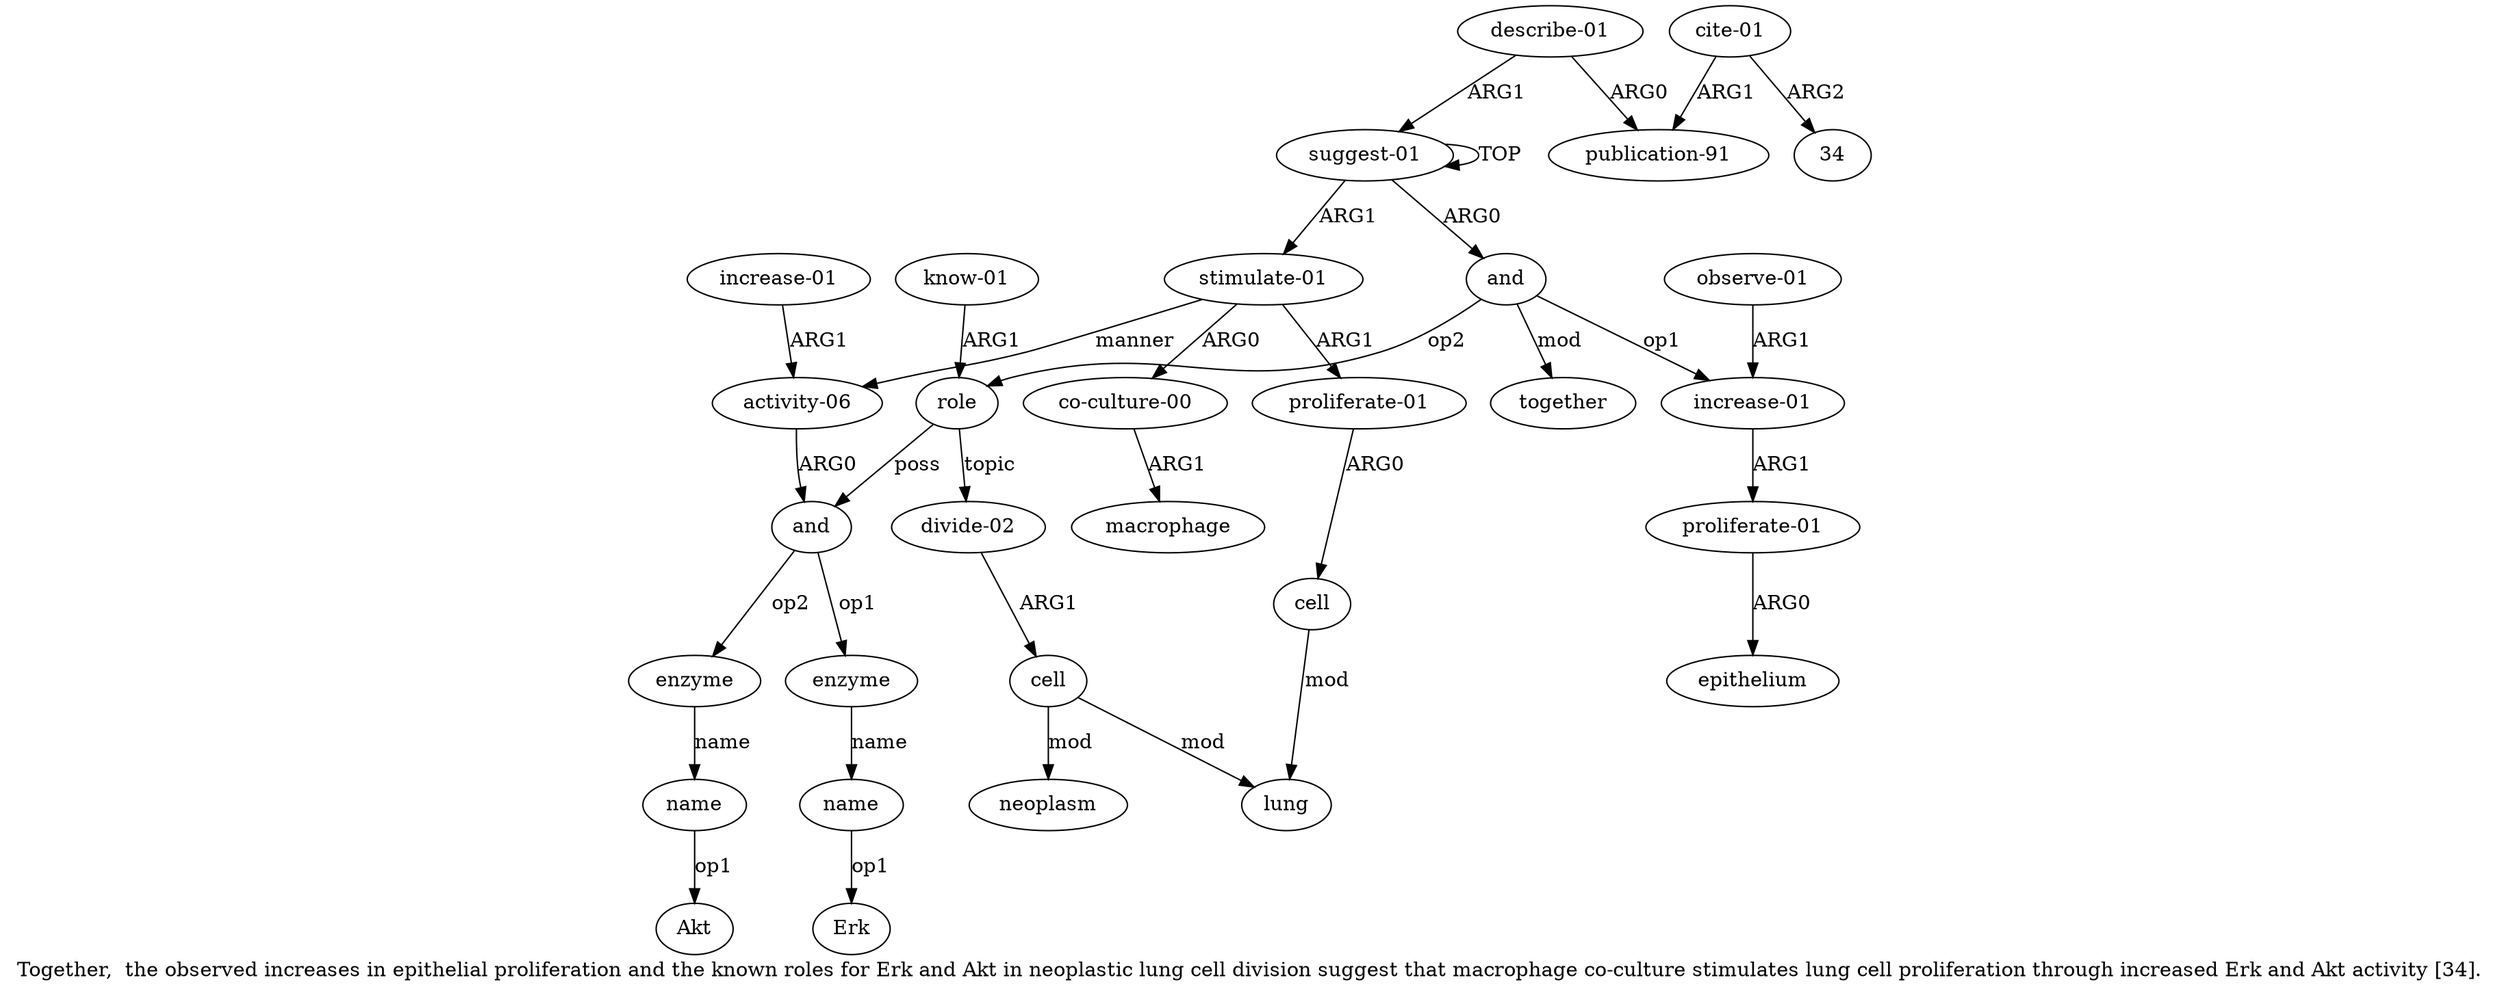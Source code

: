 digraph  {
	graph [label="Together,  the observed increases in epithelial proliferation and the known roles for Erk and Akt in neoplastic lung cell division \
suggest that macrophage co-culture stimulates lung cell proliferation through increased Erk and Akt activity [34]."];
	node [label="\N"];
	a20	 [color=black,
		gold_ind=20,
		gold_label=macrophage,
		label=macrophage,
		test_ind=20,
		test_label=macrophage];
	a21	 [color=black,
		gold_ind=21,
		gold_label="proliferate-01",
		label="proliferate-01",
		test_ind=21,
		test_label="proliferate-01"];
	a22	 [color=black,
		gold_ind=22,
		gold_label=cell,
		label=cell,
		test_ind=22,
		test_label=cell];
	a21 -> a22 [key=0,
	color=black,
	gold_label=ARG0,
	label=ARG0,
	test_label=ARG0];
a15 [color=black,
	gold_ind=15,
	gold_label=lung,
	label=lung,
	test_ind=15,
	test_label=lung];
a22 -> a15 [key=0,
color=black,
gold_label=mod,
label=mod,
test_label=mod];
a23 [color=black,
gold_ind=23,
gold_label="activity-06",
label="activity-06",
test_ind=23,
test_label="activity-06"];
a8 [color=black,
gold_ind=8,
gold_label=and,
label=and,
test_ind=8,
test_label=and];
a23 -> a8 [key=0,
color=black,
gold_label=ARG0,
label=ARG0,
test_label=ARG0];
a24 [color=black,
gold_ind=24,
gold_label="increase-01",
label="increase-01",
test_ind=24,
test_label="increase-01"];
a24 -> a23 [key=0,
color=black,
gold_label=ARG1,
label=ARG1,
test_label=ARG1];
a25 [color=black,
gold_ind=25,
gold_label="describe-01",
label="describe-01",
test_ind=25,
test_label="describe-01"];
a26 [color=black,
gold_ind=26,
gold_label="publication-91",
label="publication-91",
test_ind=26,
test_label="publication-91"];
a25 -> a26 [key=0,
color=black,
gold_label=ARG0,
label=ARG0,
test_label=ARG0];
a0 [color=black,
gold_ind=0,
gold_label="suggest-01",
label="suggest-01",
test_ind=0,
test_label="suggest-01"];
a25 -> a0 [key=0,
color=black,
gold_label=ARG1,
label=ARG1,
test_label=ARG1];
a27 [color=black,
gold_ind=27,
gold_label="cite-01",
label="cite-01",
test_ind=27,
test_label="cite-01"];
a27 -> a26 [key=0,
color=black,
gold_label=ARG1,
label=ARG1,
test_label=ARG1];
"a27 34" [color=black,
gold_ind=-1,
gold_label=34,
label=34,
test_ind=-1,
test_label=34];
a27 -> "a27 34" [key=0,
color=black,
gold_label=ARG2,
label=ARG2,
test_label=ARG2];
"a10 Erk" [color=black,
gold_ind=-1,
gold_label=Erk,
label=Erk,
test_ind=-1,
test_label=Erk];
"a12 Akt" [color=black,
gold_ind=-1,
gold_label=Akt,
label=Akt,
test_ind=-1,
test_label=Akt];
a14 [color=black,
gold_ind=14,
gold_label=cell,
label=cell,
test_ind=14,
test_label=cell];
a14 -> a15 [key=0,
color=black,
gold_label=mod,
label=mod,
test_label=mod];
a16 [color=black,
gold_ind=16,
gold_label=neoplasm,
label=neoplasm,
test_ind=16,
test_label=neoplasm];
a14 -> a16 [key=0,
color=black,
gold_label=mod,
label=mod,
test_label=mod];
a17 [color=black,
gold_ind=17,
gold_label=together,
label=together,
test_ind=17,
test_label=together];
a11 [color=black,
gold_ind=11,
gold_label=enzyme,
label=enzyme,
test_ind=11,
test_label=enzyme];
a12 [color=black,
gold_ind=12,
gold_label=name,
label=name,
test_ind=12,
test_label=name];
a11 -> a12 [key=0,
color=black,
gold_label=name,
label=name,
test_label=name];
a10 [color=black,
gold_ind=10,
gold_label=name,
label=name,
test_ind=10,
test_label=name];
a10 -> "a10 Erk" [key=0,
color=black,
gold_label=op1,
label=op1,
test_label=op1];
a13 [color=black,
gold_ind=13,
gold_label="divide-02",
label="divide-02",
test_ind=13,
test_label="divide-02"];
a13 -> a14 [key=0,
color=black,
gold_label=ARG1,
label=ARG1,
test_label=ARG1];
a12 -> "a12 Akt" [key=0,
color=black,
gold_label=op1,
label=op1,
test_label=op1];
a19 [color=black,
gold_ind=19,
gold_label="co-culture-00",
label="co-culture-00",
test_ind=19,
test_label="co-culture-00"];
a19 -> a20 [key=0,
color=black,
gold_label=ARG1,
label=ARG1,
test_label=ARG1];
a18 [color=black,
gold_ind=18,
gold_label="stimulate-01",
label="stimulate-01",
test_ind=18,
test_label="stimulate-01"];
a18 -> a21 [key=0,
color=black,
gold_label=ARG1,
label=ARG1,
test_label=ARG1];
a18 -> a23 [key=0,
color=black,
gold_label=manner,
label=manner,
test_label=manner];
a18 -> a19 [key=0,
color=black,
gold_label=ARG0,
label=ARG0,
test_label=ARG0];
a1 [color=black,
gold_ind=1,
gold_label=and,
label=and,
test_ind=1,
test_label=and];
a1 -> a17 [key=0,
color=black,
gold_label=mod,
label=mod,
test_label=mod];
a2 [color=black,
gold_ind=2,
gold_label="increase-01",
label="increase-01",
test_ind=2,
test_label="increase-01"];
a1 -> a2 [key=0,
color=black,
gold_label=op1,
label=op1,
test_label=op1];
a6 [color=black,
gold_ind=6,
gold_label=role,
label=role,
test_ind=6,
test_label=role];
a1 -> a6 [key=0,
color=black,
gold_label=op2,
label=op2,
test_label=op2];
a0 -> a18 [key=0,
color=black,
gold_label=ARG1,
label=ARG1,
test_label=ARG1];
a0 -> a1 [key=0,
color=black,
gold_label=ARG0,
label=ARG0,
test_label=ARG0];
a0 -> a0 [key=0,
color=black,
gold_label=TOP,
label=TOP,
test_label=TOP];
a3 [color=black,
gold_ind=3,
gold_label="proliferate-01",
label="proliferate-01",
test_ind=3,
test_label="proliferate-01"];
a4 [color=black,
gold_ind=4,
gold_label=epithelium,
label=epithelium,
test_ind=4,
test_label=epithelium];
a3 -> a4 [key=0,
color=black,
gold_label=ARG0,
label=ARG0,
test_label=ARG0];
a2 -> a3 [key=0,
color=black,
gold_label=ARG1,
label=ARG1,
test_label=ARG1];
a5 [color=black,
gold_ind=5,
gold_label="observe-01",
label="observe-01",
test_ind=5,
test_label="observe-01"];
a5 -> a2 [key=0,
color=black,
gold_label=ARG1,
label=ARG1,
test_label=ARG1];
a7 [color=black,
gold_ind=7,
gold_label="know-01",
label="know-01",
test_ind=7,
test_label="know-01"];
a7 -> a6 [key=0,
color=black,
gold_label=ARG1,
label=ARG1,
test_label=ARG1];
a6 -> a13 [key=0,
color=black,
gold_label=topic,
label=topic,
test_label=topic];
a6 -> a8 [key=0,
color=black,
gold_label=poss,
label=poss,
test_label=poss];
a9 [color=black,
gold_ind=9,
gold_label=enzyme,
label=enzyme,
test_ind=9,
test_label=enzyme];
a9 -> a10 [key=0,
color=black,
gold_label=name,
label=name,
test_label=name];
a8 -> a11 [key=0,
color=black,
gold_label=op2,
label=op2,
test_label=op2];
a8 -> a9 [key=0,
color=black,
gold_label=op1,
label=op1,
test_label=op1];
}
